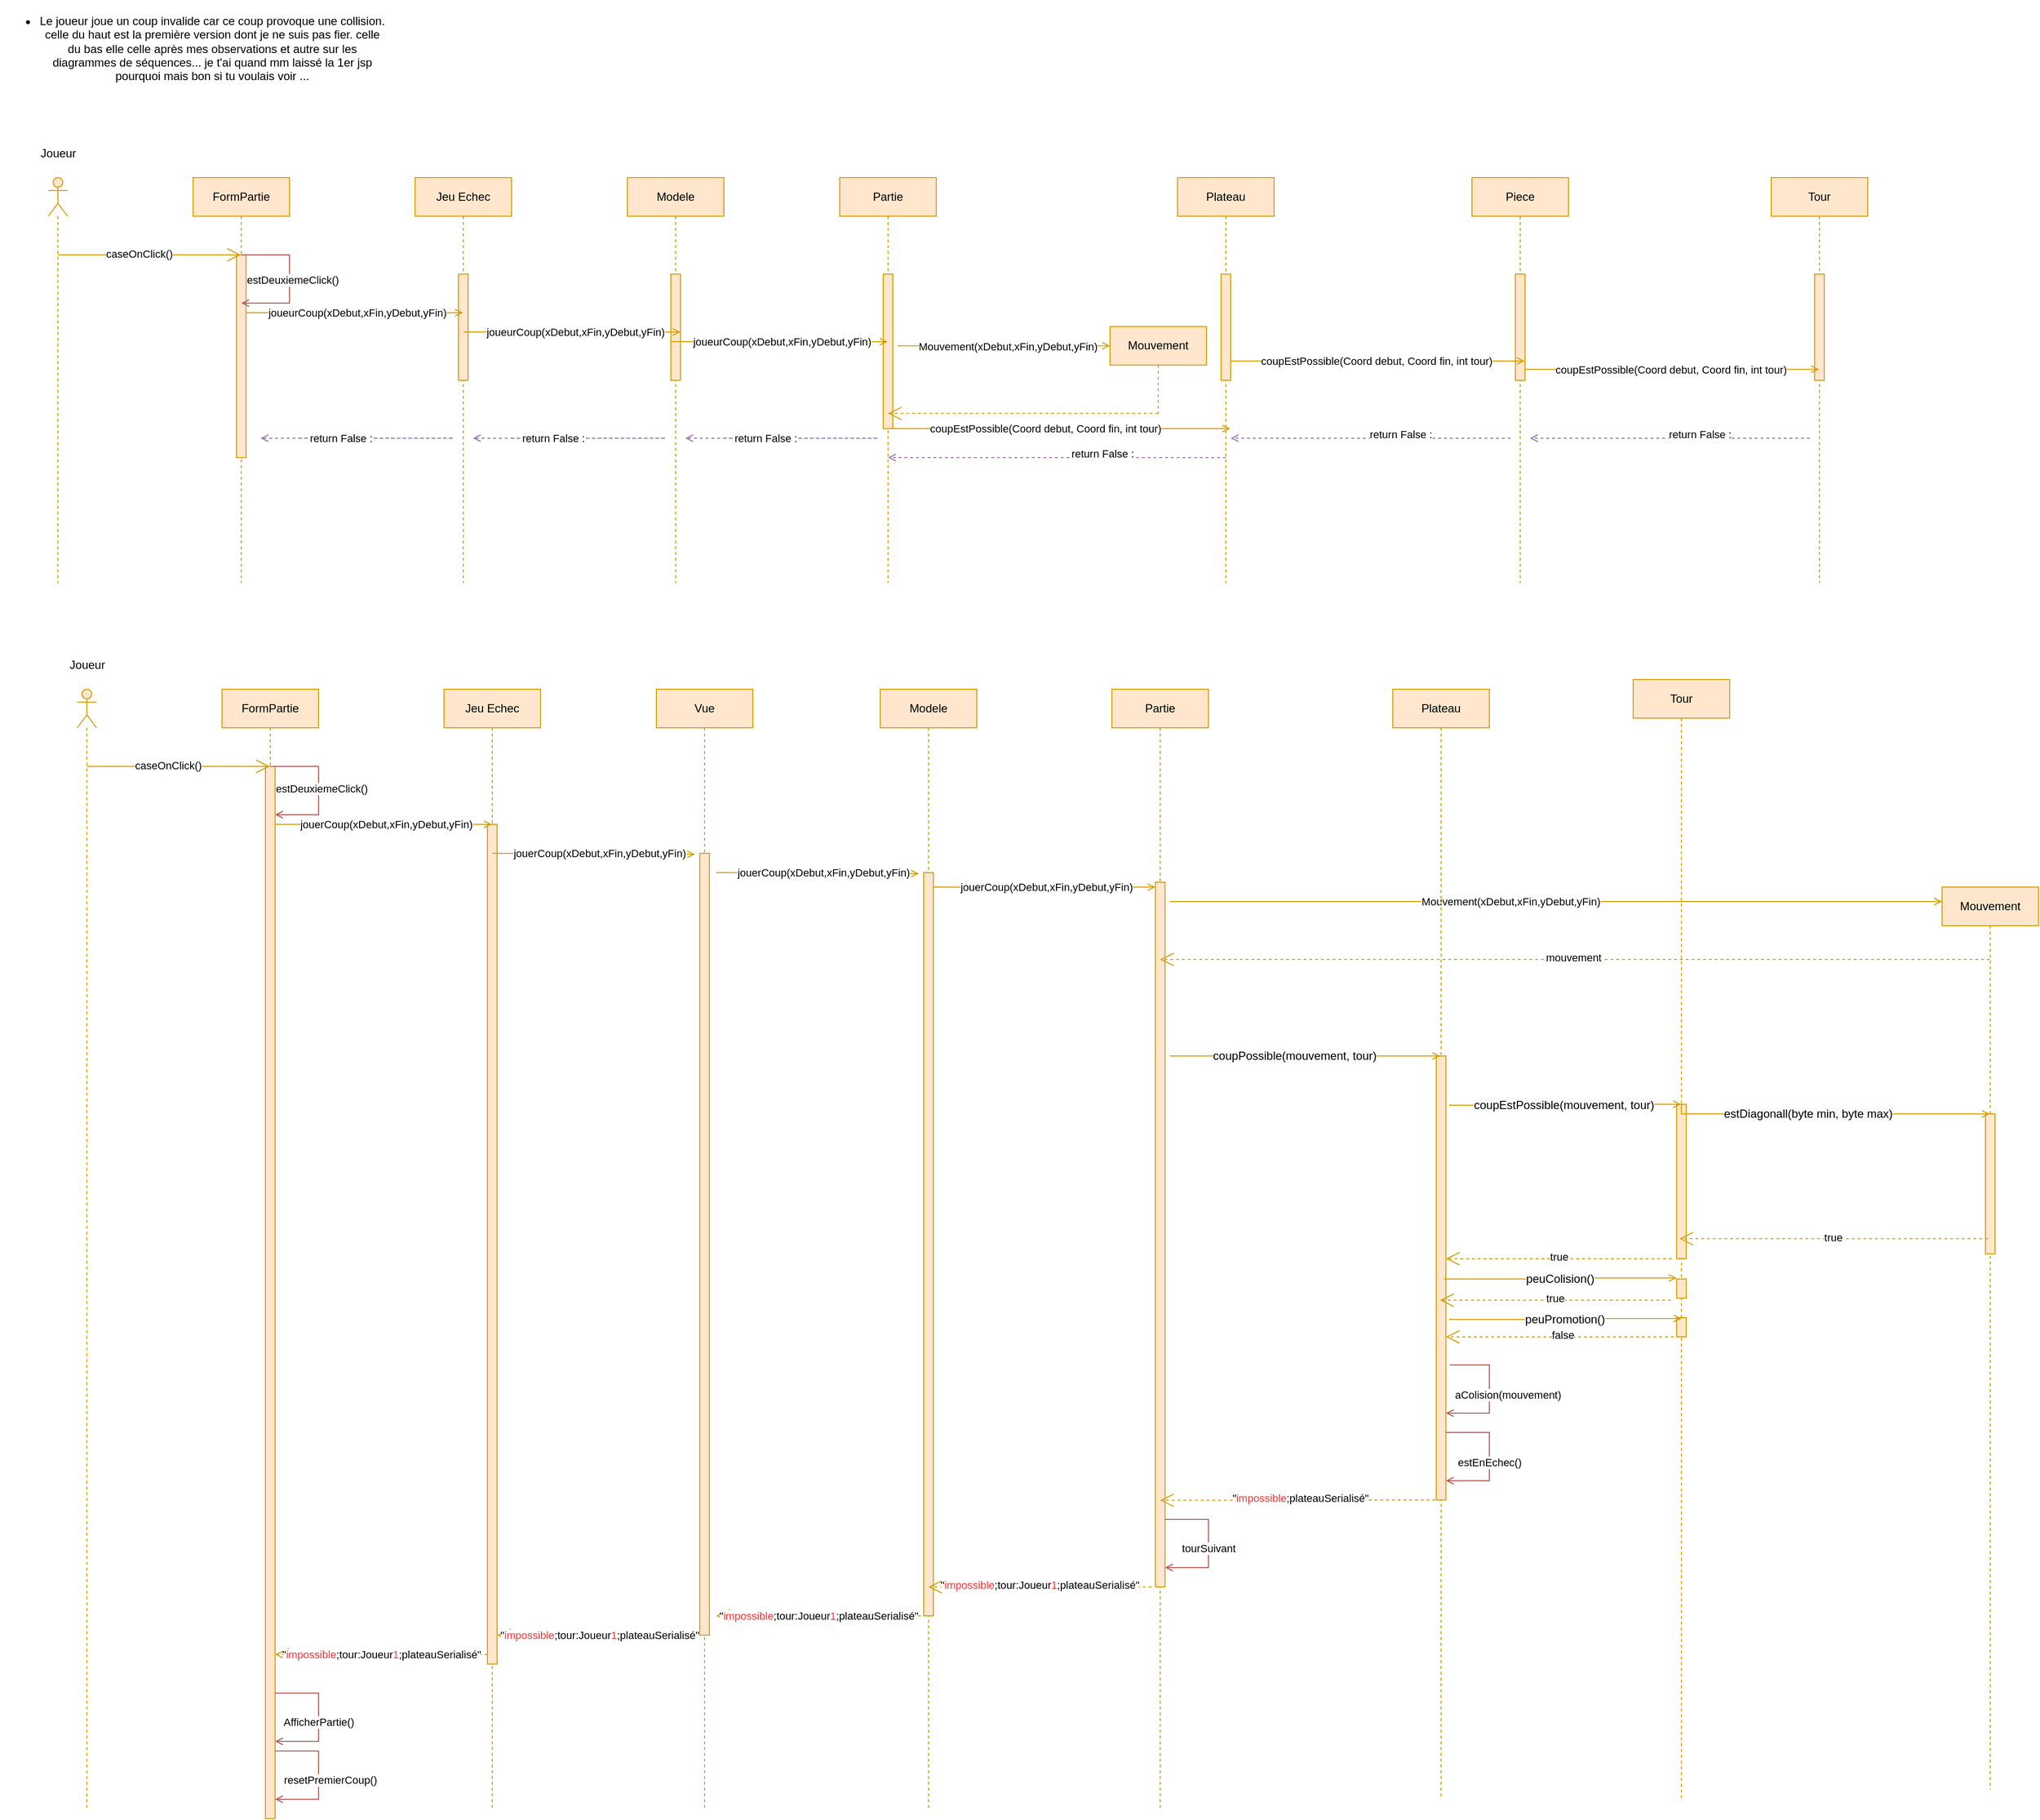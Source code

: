 <mxfile version="26.1.0">
  <diagram name="Page-1" id="2YBvvXClWsGukQMizWep">
    <mxGraphModel dx="2049" dy="2181" grid="1" gridSize="10" guides="1" tooltips="1" connect="1" arrows="1" fold="1" page="1" pageScale="1" pageWidth="850" pageHeight="1100" math="0" shadow="0">
      <root>
        <mxCell id="0" />
        <mxCell id="1" parent="0" />
        <mxCell id="Si6Ath9AnR04ZNwXEi1t-1" value="&lt;ul type=&quot;disc&quot; style=&quot;margin-top:0cm&quot;&gt;&lt;br&gt; &lt;li class=&quot;MsoNormal&quot;&gt;Le joueur joue un coup invalide car ce coup provoque une collision.&lt;/li&gt;celle du haut est la première version dont je ne suis pas fier. celle du bas elle celle après mes observations et autre sur les diagrammes de séquences... je t&#39;ai quand mm laissé la 1er jsp pourquoi mais bon si tu voulais voir ...&lt;/ul&gt;" style="text;html=1;align=center;verticalAlign=middle;whiteSpace=wrap;rounded=0;" parent="1" vertex="1">
          <mxGeometry x="10" y="20" width="400" height="30" as="geometry" />
        </mxCell>
        <mxCell id="Si6Ath9AnR04ZNwXEi1t-14" value="" style="shape=umlLifeline;perimeter=lifelinePerimeter;whiteSpace=wrap;html=1;container=1;dropTarget=0;collapsible=0;recursiveResize=0;outlineConnect=0;portConstraint=eastwest;newEdgeStyle={&quot;curved&quot;:0,&quot;rounded&quot;:0};participant=umlActor;fillColor=#ffe6cc;strokeColor=#d79b00;" parent="1" vertex="1">
          <mxGeometry x="60" y="170" width="20" height="420" as="geometry" />
        </mxCell>
        <mxCell id="Si6Ath9AnR04ZNwXEi1t-15" value="Joueur" style="text;html=1;align=center;verticalAlign=middle;resizable=0;points=[];autosize=1;strokeColor=none;fillColor=none;" parent="1" vertex="1">
          <mxGeometry x="40" y="130" width="60" height="30" as="geometry" />
        </mxCell>
        <mxCell id="Si6Ath9AnR04ZNwXEi1t-16" value="FormPartie" style="shape=umlLifeline;perimeter=lifelinePerimeter;whiteSpace=wrap;html=1;container=1;dropTarget=0;collapsible=0;recursiveResize=0;outlineConnect=0;portConstraint=eastwest;newEdgeStyle={&quot;curved&quot;:0,&quot;rounded&quot;:0};fillColor=#ffe6cc;strokeColor=#d79b00;" parent="1" vertex="1">
          <mxGeometry x="210" y="170" width="100" height="420" as="geometry" />
        </mxCell>
        <mxCell id="Si6Ath9AnR04ZNwXEi1t-17" value="" style="html=1;points=[[0,0,0,0,5],[0,1,0,0,-5],[1,0,0,0,5],[1,1,0,0,-5]];perimeter=orthogonalPerimeter;outlineConnect=0;targetShapes=umlLifeline;portConstraint=eastwest;newEdgeStyle={&quot;curved&quot;:0,&quot;rounded&quot;:0};fillColor=#ffe6cc;strokeColor=#d79b00;" parent="Si6Ath9AnR04ZNwXEi1t-16" vertex="1">
          <mxGeometry x="45" y="80" width="10" height="210" as="geometry" />
        </mxCell>
        <mxCell id="Si6Ath9AnR04ZNwXEi1t-18" value="" style="endArrow=open;endFill=1;endSize=12;html=1;rounded=0;fillColor=#ffe6cc;strokeColor=#d79b00;" parent="1" source="Si6Ath9AnR04ZNwXEi1t-14" target="Si6Ath9AnR04ZNwXEi1t-16" edge="1">
          <mxGeometry width="160" relative="1" as="geometry">
            <mxPoint x="100" y="300" as="sourcePoint" />
            <mxPoint x="210" y="300" as="targetPoint" />
            <Array as="points">
              <mxPoint x="150" y="250" />
            </Array>
          </mxGeometry>
        </mxCell>
        <mxCell id="Si6Ath9AnR04ZNwXEi1t-19" value="caseOnClick()" style="edgeLabel;html=1;align=center;verticalAlign=middle;resizable=0;points=[];" parent="Si6Ath9AnR04ZNwXEi1t-18" vertex="1" connectable="0">
          <mxGeometry x="-0.498" y="1" relative="1" as="geometry">
            <mxPoint x="36" as="offset" />
          </mxGeometry>
        </mxCell>
        <mxCell id="Si6Ath9AnR04ZNwXEi1t-20" value="Jeu Echec" style="shape=umlLifeline;perimeter=lifelinePerimeter;whiteSpace=wrap;html=1;container=1;dropTarget=0;collapsible=0;recursiveResize=0;outlineConnect=0;portConstraint=eastwest;newEdgeStyle={&quot;curved&quot;:0,&quot;rounded&quot;:0};fillColor=#ffe6cc;strokeColor=#d79b00;" parent="1" vertex="1">
          <mxGeometry x="440" y="170" width="100" height="420" as="geometry" />
        </mxCell>
        <mxCell id="Si6Ath9AnR04ZNwXEi1t-21" value="" style="html=1;points=[[0,0,0,0,5],[0,1,0,0,-5],[1,0,0,0,5],[1,1,0,0,-5]];perimeter=orthogonalPerimeter;outlineConnect=0;targetShapes=umlLifeline;portConstraint=eastwest;newEdgeStyle={&quot;curved&quot;:0,&quot;rounded&quot;:0};fillColor=#ffe6cc;strokeColor=#d79b00;" parent="Si6Ath9AnR04ZNwXEi1t-20" vertex="1">
          <mxGeometry x="45" y="100" width="10" height="110" as="geometry" />
        </mxCell>
        <mxCell id="Si6Ath9AnR04ZNwXEi1t-22" style="edgeStyle=orthogonalEdgeStyle;rounded=0;orthogonalLoop=1;jettySize=auto;html=1;curved=0;endArrow=open;endFill=0;fillColor=#ffe6cc;strokeColor=#d79b00;" parent="1" edge="1">
          <mxGeometry relative="1" as="geometry">
            <mxPoint x="265" y="310" as="sourcePoint" />
            <mxPoint x="489.5" y="310" as="targetPoint" />
            <Array as="points">
              <mxPoint x="390" y="310" />
              <mxPoint x="390" y="310" />
            </Array>
          </mxGeometry>
        </mxCell>
        <mxCell id="Si6Ath9AnR04ZNwXEi1t-23" value="joueurCoup(xDebut,xFin,yDebut,yFin)" style="edgeLabel;html=1;align=center;verticalAlign=middle;resizable=0;points=[];" parent="Si6Ath9AnR04ZNwXEi1t-22" vertex="1" connectable="0">
          <mxGeometry x="-0.518" y="-2" relative="1" as="geometry">
            <mxPoint x="61" y="-2" as="offset" />
          </mxGeometry>
        </mxCell>
        <mxCell id="Si6Ath9AnR04ZNwXEi1t-24" value="" style="endArrow=none;endFill=1;endSize=12;html=1;rounded=0;startArrow=open;startFill=0;fillColor=#f8cecc;strokeColor=#b85450;exitX=0.5;exitY=0.238;exitDx=0;exitDy=0;exitPerimeter=0;" parent="1" source="Si6Ath9AnR04ZNwXEi1t-17" edge="1">
          <mxGeometry width="160" relative="1" as="geometry">
            <mxPoint x="270" y="300" as="sourcePoint" />
            <mxPoint x="260" y="250" as="targetPoint" />
            <Array as="points">
              <mxPoint x="310" y="300" />
              <mxPoint x="310" y="250" />
            </Array>
          </mxGeometry>
        </mxCell>
        <mxCell id="Si6Ath9AnR04ZNwXEi1t-25" value="estDeuxiemeClick()" style="edgeLabel;html=1;align=center;verticalAlign=middle;resizable=0;points=[];" parent="Si6Ath9AnR04ZNwXEi1t-24" vertex="1" connectable="0">
          <mxGeometry x="-0.009" y="-3" relative="1" as="geometry">
            <mxPoint as="offset" />
          </mxGeometry>
        </mxCell>
        <mxCell id="Si6Ath9AnR04ZNwXEi1t-26" value="Modele" style="shape=umlLifeline;perimeter=lifelinePerimeter;whiteSpace=wrap;html=1;container=1;dropTarget=0;collapsible=0;recursiveResize=0;outlineConnect=0;portConstraint=eastwest;newEdgeStyle={&quot;curved&quot;:0,&quot;rounded&quot;:0};fillColor=#ffe6cc;strokeColor=#d79b00;" parent="1" vertex="1">
          <mxGeometry x="660" y="170" width="100" height="420" as="geometry" />
        </mxCell>
        <mxCell id="Si6Ath9AnR04ZNwXEi1t-27" value="" style="html=1;points=[[0,0,0,0,5],[0,1,0,0,-5],[1,0,0,0,5],[1,1,0,0,-5]];perimeter=orthogonalPerimeter;outlineConnect=0;targetShapes=umlLifeline;portConstraint=eastwest;newEdgeStyle={&quot;curved&quot;:0,&quot;rounded&quot;:0};fillColor=#ffe6cc;strokeColor=#d79b00;" parent="Si6Ath9AnR04ZNwXEi1t-26" vertex="1">
          <mxGeometry x="45" y="100" width="10" height="110" as="geometry" />
        </mxCell>
        <mxCell id="Si6Ath9AnR04ZNwXEi1t-28" value="Partie" style="shape=umlLifeline;perimeter=lifelinePerimeter;whiteSpace=wrap;html=1;container=1;dropTarget=0;collapsible=0;recursiveResize=0;outlineConnect=0;portConstraint=eastwest;newEdgeStyle={&quot;curved&quot;:0,&quot;rounded&quot;:0};fillColor=#ffe6cc;strokeColor=#d79b00;" parent="1" vertex="1">
          <mxGeometry x="880" y="170" width="100" height="420" as="geometry" />
        </mxCell>
        <mxCell id="Si6Ath9AnR04ZNwXEi1t-29" value="" style="html=1;points=[[0,0,0,0,5],[0,1,0,0,-5],[1,0,0,0,5],[1,1,0,0,-5]];perimeter=orthogonalPerimeter;outlineConnect=0;targetShapes=umlLifeline;portConstraint=eastwest;newEdgeStyle={&quot;curved&quot;:0,&quot;rounded&quot;:0};fillColor=#ffe6cc;strokeColor=#d79b00;" parent="Si6Ath9AnR04ZNwXEi1t-28" vertex="1">
          <mxGeometry x="45" y="100" width="10" height="160" as="geometry" />
        </mxCell>
        <mxCell id="Si6Ath9AnR04ZNwXEi1t-30" value="Plateau" style="shape=umlLifeline;perimeter=lifelinePerimeter;whiteSpace=wrap;html=1;container=1;dropTarget=0;collapsible=0;recursiveResize=0;outlineConnect=0;portConstraint=eastwest;newEdgeStyle={&quot;curved&quot;:0,&quot;rounded&quot;:0};fillColor=#ffe6cc;strokeColor=#d79b00;" parent="1" vertex="1">
          <mxGeometry x="1230" y="170" width="100" height="420" as="geometry" />
        </mxCell>
        <mxCell id="Si6Ath9AnR04ZNwXEi1t-31" value="" style="html=1;points=[[0,0,0,0,5],[0,1,0,0,-5],[1,0,0,0,5],[1,1,0,0,-5]];perimeter=orthogonalPerimeter;outlineConnect=0;targetShapes=umlLifeline;portConstraint=eastwest;newEdgeStyle={&quot;curved&quot;:0,&quot;rounded&quot;:0};fillColor=#ffe6cc;strokeColor=#d79b00;" parent="Si6Ath9AnR04ZNwXEi1t-30" vertex="1">
          <mxGeometry x="45" y="100" width="10" height="110" as="geometry" />
        </mxCell>
        <mxCell id="Si6Ath9AnR04ZNwXEi1t-32" value="Piece" style="shape=umlLifeline;perimeter=lifelinePerimeter;whiteSpace=wrap;html=1;container=1;dropTarget=0;collapsible=0;recursiveResize=0;outlineConnect=0;portConstraint=eastwest;newEdgeStyle={&quot;curved&quot;:0,&quot;rounded&quot;:0};fillColor=#ffe6cc;strokeColor=#d79b00;" parent="1" vertex="1">
          <mxGeometry x="1535" y="170" width="100" height="420" as="geometry" />
        </mxCell>
        <mxCell id="Si6Ath9AnR04ZNwXEi1t-33" value="" style="html=1;points=[[0,0,0,0,5],[0,1,0,0,-5],[1,0,0,0,5],[1,1,0,0,-5]];perimeter=orthogonalPerimeter;outlineConnect=0;targetShapes=umlLifeline;portConstraint=eastwest;newEdgeStyle={&quot;curved&quot;:0,&quot;rounded&quot;:0};fillColor=#ffe6cc;strokeColor=#d79b00;" parent="Si6Ath9AnR04ZNwXEi1t-32" vertex="1">
          <mxGeometry x="45" y="100" width="10" height="110" as="geometry" />
        </mxCell>
        <mxCell id="Si6Ath9AnR04ZNwXEi1t-34" value="Tour" style="shape=umlLifeline;perimeter=lifelinePerimeter;whiteSpace=wrap;html=1;container=1;dropTarget=0;collapsible=0;recursiveResize=0;outlineConnect=0;portConstraint=eastwest;newEdgeStyle={&quot;curved&quot;:0,&quot;rounded&quot;:0};fillColor=#ffe6cc;strokeColor=#d79b00;" parent="1" vertex="1">
          <mxGeometry x="1845" y="170" width="100" height="420" as="geometry" />
        </mxCell>
        <mxCell id="Si6Ath9AnR04ZNwXEi1t-35" value="" style="html=1;points=[[0,0,0,0,5],[0,1,0,0,-5],[1,0,0,0,5],[1,1,0,0,-5]];perimeter=orthogonalPerimeter;outlineConnect=0;targetShapes=umlLifeline;portConstraint=eastwest;newEdgeStyle={&quot;curved&quot;:0,&quot;rounded&quot;:0};fillColor=#ffe6cc;strokeColor=#d79b00;" parent="Si6Ath9AnR04ZNwXEi1t-34" vertex="1">
          <mxGeometry x="45" y="100" width="10" height="110" as="geometry" />
        </mxCell>
        <mxCell id="Si6Ath9AnR04ZNwXEi1t-39" style="edgeStyle=orthogonalEdgeStyle;rounded=0;orthogonalLoop=1;jettySize=auto;html=1;curved=0;endArrow=open;endFill=0;fillColor=#ffe6cc;strokeColor=#d79b00;" parent="1" edge="1">
          <mxGeometry relative="1" as="geometry">
            <mxPoint x="490.5" y="330" as="sourcePoint" />
            <mxPoint x="715" y="330" as="targetPoint" />
            <Array as="points">
              <mxPoint x="615.5" y="330" />
              <mxPoint x="615.5" y="330" />
            </Array>
          </mxGeometry>
        </mxCell>
        <mxCell id="Si6Ath9AnR04ZNwXEi1t-40" value="joueurCoup(xDebut,xFin,yDebut,yFin)" style="edgeLabel;html=1;align=center;verticalAlign=middle;resizable=0;points=[];" parent="Si6Ath9AnR04ZNwXEi1t-39" vertex="1" connectable="0">
          <mxGeometry x="-0.518" y="-2" relative="1" as="geometry">
            <mxPoint x="61" y="-2" as="offset" />
          </mxGeometry>
        </mxCell>
        <mxCell id="Si6Ath9AnR04ZNwXEi1t-41" style="edgeStyle=orthogonalEdgeStyle;rounded=0;orthogonalLoop=1;jettySize=auto;html=1;curved=0;endArrow=open;endFill=0;fillColor=#ffe6cc;strokeColor=#d79b00;" parent="1" edge="1">
          <mxGeometry relative="1" as="geometry">
            <mxPoint x="705" y="340" as="sourcePoint" />
            <mxPoint x="929.5" y="340" as="targetPoint" />
            <Array as="points">
              <mxPoint x="830" y="340" />
              <mxPoint x="830" y="340" />
            </Array>
          </mxGeometry>
        </mxCell>
        <mxCell id="Si6Ath9AnR04ZNwXEi1t-42" value="joueurCoup(xDebut,xFin,yDebut,yFin)" style="edgeLabel;html=1;align=center;verticalAlign=middle;resizable=0;points=[];" parent="Si6Ath9AnR04ZNwXEi1t-41" vertex="1" connectable="0">
          <mxGeometry x="-0.518" y="-2" relative="1" as="geometry">
            <mxPoint x="61" y="-2" as="offset" />
          </mxGeometry>
        </mxCell>
        <mxCell id="Si6Ath9AnR04ZNwXEi1t-49" style="edgeStyle=orthogonalEdgeStyle;rounded=0;orthogonalLoop=1;jettySize=auto;html=1;curved=0;endArrow=open;endFill=0;fillColor=#e1d5e7;strokeColor=#9673a6;dashed=1;" parent="1" edge="1">
          <mxGeometry relative="1" as="geometry">
            <mxPoint x="1575" y="440" as="sourcePoint" />
            <mxPoint x="1285" y="440" as="targetPoint" />
            <Array as="points">
              <mxPoint x="1485" y="440" />
              <mxPoint x="1485" y="440" />
            </Array>
          </mxGeometry>
        </mxCell>
        <mxCell id="Si6Ath9AnR04ZNwXEi1t-50" value="return False :" style="edgeLabel;html=1;align=center;verticalAlign=middle;resizable=0;points=[];" parent="Si6Ath9AnR04ZNwXEi1t-49" vertex="1" connectable="0">
          <mxGeometry x="-0.518" y="-2" relative="1" as="geometry">
            <mxPoint x="-44" y="-2" as="offset" />
          </mxGeometry>
        </mxCell>
        <mxCell id="Si6Ath9AnR04ZNwXEi1t-51" style="edgeStyle=orthogonalEdgeStyle;rounded=0;orthogonalLoop=1;jettySize=auto;html=1;curved=0;endArrow=open;endFill=0;fillColor=#e1d5e7;strokeColor=#9673a6;dashed=1;" parent="1" edge="1">
          <mxGeometry relative="1" as="geometry">
            <mxPoint x="1280" y="460" as="sourcePoint" />
            <mxPoint x="930" y="460" as="targetPoint" />
            <Array as="points">
              <mxPoint x="1210" y="460" />
              <mxPoint x="1210" y="460" />
            </Array>
          </mxGeometry>
        </mxCell>
        <mxCell id="Si6Ath9AnR04ZNwXEi1t-52" value="return False :" style="edgeLabel;html=1;align=center;verticalAlign=middle;resizable=0;points=[];" parent="Si6Ath9AnR04ZNwXEi1t-51" vertex="1" connectable="0">
          <mxGeometry x="-0.518" y="-2" relative="1" as="geometry">
            <mxPoint x="-44" y="-2" as="offset" />
          </mxGeometry>
        </mxCell>
        <mxCell id="Si6Ath9AnR04ZNwXEi1t-53" style="edgeStyle=orthogonalEdgeStyle;rounded=0;orthogonalLoop=1;jettySize=auto;html=1;curved=0;endArrow=open;endFill=0;fillColor=#e1d5e7;strokeColor=#9673a6;dashed=1;" parent="1" edge="1">
          <mxGeometry relative="1" as="geometry">
            <mxPoint x="760" y="440" as="sourcePoint" />
            <mxPoint x="720" y="440" as="targetPoint" />
            <Array as="points">
              <mxPoint x="920" y="440" />
              <mxPoint x="920" y="440" />
            </Array>
          </mxGeometry>
        </mxCell>
        <mxCell id="Si6Ath9AnR04ZNwXEi1t-54" value="return False :" style="edgeLabel;html=1;align=center;verticalAlign=middle;resizable=0;points=[];" parent="Si6Ath9AnR04ZNwXEi1t-53" vertex="1" connectable="0">
          <mxGeometry x="-0.518" y="-2" relative="1" as="geometry">
            <mxPoint x="-44" y="-2" as="offset" />
          </mxGeometry>
        </mxCell>
        <mxCell id="Si6Ath9AnR04ZNwXEi1t-55" style="edgeStyle=orthogonalEdgeStyle;rounded=0;orthogonalLoop=1;jettySize=auto;html=1;curved=0;endArrow=open;endFill=0;fillColor=#e1d5e7;strokeColor=#9673a6;dashed=1;" parent="1" edge="1">
          <mxGeometry relative="1" as="geometry">
            <mxPoint x="540" y="440" as="sourcePoint" />
            <mxPoint x="500" y="440" as="targetPoint" />
            <Array as="points">
              <mxPoint x="700" y="440" />
              <mxPoint x="700" y="440" />
            </Array>
          </mxGeometry>
        </mxCell>
        <mxCell id="Si6Ath9AnR04ZNwXEi1t-56" value="return False :" style="edgeLabel;html=1;align=center;verticalAlign=middle;resizable=0;points=[];" parent="Si6Ath9AnR04ZNwXEi1t-55" vertex="1" connectable="0">
          <mxGeometry x="-0.518" y="-2" relative="1" as="geometry">
            <mxPoint x="-44" y="-2" as="offset" />
          </mxGeometry>
        </mxCell>
        <mxCell id="Si6Ath9AnR04ZNwXEi1t-57" style="edgeStyle=orthogonalEdgeStyle;rounded=0;orthogonalLoop=1;jettySize=auto;html=1;curved=0;endArrow=open;endFill=0;fillColor=#e1d5e7;strokeColor=#9673a6;dashed=1;" parent="1" edge="1">
          <mxGeometry relative="1" as="geometry">
            <mxPoint x="320" y="440" as="sourcePoint" />
            <mxPoint x="280" y="440" as="targetPoint" />
            <Array as="points">
              <mxPoint x="480" y="440" />
              <mxPoint x="480" y="440" />
            </Array>
          </mxGeometry>
        </mxCell>
        <mxCell id="Si6Ath9AnR04ZNwXEi1t-58" value="return False :" style="edgeLabel;html=1;align=center;verticalAlign=middle;resizable=0;points=[];" parent="Si6Ath9AnR04ZNwXEi1t-57" vertex="1" connectable="0">
          <mxGeometry x="-0.518" y="-2" relative="1" as="geometry">
            <mxPoint x="-44" y="-2" as="offset" />
          </mxGeometry>
        </mxCell>
        <mxCell id="Si6Ath9AnR04ZNwXEi1t-60" style="edgeStyle=orthogonalEdgeStyle;rounded=0;orthogonalLoop=1;jettySize=auto;html=1;curved=0;endArrow=open;endFill=0;fillColor=#ffe6cc;strokeColor=#d79b00;" parent="1" edge="1">
          <mxGeometry relative="1" as="geometry">
            <mxPoint x="1285" y="360" as="sourcePoint" />
            <mxPoint x="1589.5" y="360" as="targetPoint" />
            <Array as="points">
              <mxPoint x="1490" y="360" />
              <mxPoint x="1490" y="360" />
            </Array>
          </mxGeometry>
        </mxCell>
        <mxCell id="Si6Ath9AnR04ZNwXEi1t-61" value="coupEstPossible(Coord debut, Coord fin, int tour)" style="edgeLabel;html=1;align=center;verticalAlign=middle;resizable=0;points=[];" parent="Si6Ath9AnR04ZNwXEi1t-60" vertex="1" connectable="0">
          <mxGeometry x="-0.518" y="-2" relative="1" as="geometry">
            <mxPoint x="77" y="-2" as="offset" />
          </mxGeometry>
        </mxCell>
        <mxCell id="Si6Ath9AnR04ZNwXEi1t-62" style="edgeStyle=orthogonalEdgeStyle;rounded=0;orthogonalLoop=1;jettySize=auto;html=1;curved=0;endArrow=open;endFill=0;fillColor=#ffe6cc;strokeColor=#d79b00;" parent="1" edge="1">
          <mxGeometry relative="1" as="geometry">
            <mxPoint x="1590" y="368.57" as="sourcePoint" />
            <mxPoint x="1894.5" y="368.57" as="targetPoint" />
            <Array as="points">
              <mxPoint x="1795" y="368.57" />
              <mxPoint x="1795" y="368.57" />
            </Array>
          </mxGeometry>
        </mxCell>
        <mxCell id="Si6Ath9AnR04ZNwXEi1t-63" value="coupEstPossible(Coord debut, Coord fin, int tour)" style="edgeLabel;html=1;align=center;verticalAlign=middle;resizable=0;points=[];" parent="Si6Ath9AnR04ZNwXEi1t-62" vertex="1" connectable="0">
          <mxGeometry x="-0.518" y="-2" relative="1" as="geometry">
            <mxPoint x="77" y="-2" as="offset" />
          </mxGeometry>
        </mxCell>
        <mxCell id="Si6Ath9AnR04ZNwXEi1t-66" style="edgeStyle=orthogonalEdgeStyle;rounded=0;orthogonalLoop=1;jettySize=auto;html=1;curved=0;endArrow=open;endFill=0;fillColor=#e1d5e7;strokeColor=#9673a6;dashed=1;" parent="1" edge="1">
          <mxGeometry relative="1" as="geometry">
            <mxPoint x="1885" y="440" as="sourcePoint" />
            <mxPoint x="1595" y="440" as="targetPoint" />
            <Array as="points">
              <mxPoint x="1795" y="440" />
              <mxPoint x="1795" y="440" />
            </Array>
          </mxGeometry>
        </mxCell>
        <mxCell id="Si6Ath9AnR04ZNwXEi1t-67" value="return False :" style="edgeLabel;html=1;align=center;verticalAlign=middle;resizable=0;points=[];" parent="Si6Ath9AnR04ZNwXEi1t-66" vertex="1" connectable="0">
          <mxGeometry x="-0.518" y="-2" relative="1" as="geometry">
            <mxPoint x="-44" y="-2" as="offset" />
          </mxGeometry>
        </mxCell>
        <mxCell id="Si6Ath9AnR04ZNwXEi1t-68" value="Mouvement" style="shape=umlLifeline;perimeter=lifelinePerimeter;whiteSpace=wrap;html=1;container=1;dropTarget=0;collapsible=0;recursiveResize=0;outlineConnect=0;portConstraint=eastwest;newEdgeStyle={&quot;curved&quot;:0,&quot;rounded&quot;:0};fillColor=#ffe6cc;strokeColor=#d79b00;" parent="1" vertex="1">
          <mxGeometry x="1160" y="324.29" width="100" height="90" as="geometry" />
        </mxCell>
        <mxCell id="Si6Ath9AnR04ZNwXEi1t-69" style="edgeStyle=orthogonalEdgeStyle;rounded=0;orthogonalLoop=1;jettySize=auto;html=1;curved=0;endArrow=open;endFill=0;fillColor=#ffe6cc;strokeColor=#d79b00;" parent="1" edge="1">
          <mxGeometry relative="1" as="geometry">
            <mxPoint x="940" y="344.29" as="sourcePoint" />
            <mxPoint x="1160" y="344.29" as="targetPoint" />
            <Array as="points" />
          </mxGeometry>
        </mxCell>
        <mxCell id="Si6Ath9AnR04ZNwXEi1t-70" value="Mouvement(xDebut,xFin,yDebut,yFin)" style="edgeLabel;html=1;align=center;verticalAlign=middle;resizable=0;points=[];" parent="Si6Ath9AnR04ZNwXEi1t-69" vertex="1" connectable="0">
          <mxGeometry x="-0.518" y="-2" relative="1" as="geometry">
            <mxPoint x="61" y="-2" as="offset" />
          </mxGeometry>
        </mxCell>
        <mxCell id="Si6Ath9AnR04ZNwXEi1t-71" value="" style="endArrow=open;endFill=1;endSize=12;html=1;rounded=0;fillColor=#ffe6cc;strokeColor=#d79b00;dashed=1;" parent="1" edge="1">
          <mxGeometry width="160" relative="1" as="geometry">
            <mxPoint x="1210" y="414.29" as="sourcePoint" />
            <mxPoint x="930" y="414.29" as="targetPoint" />
          </mxGeometry>
        </mxCell>
        <mxCell id="Si6Ath9AnR04ZNwXEi1t-72" style="edgeStyle=orthogonalEdgeStyle;rounded=0;orthogonalLoop=1;jettySize=auto;html=1;curved=0;endArrow=open;endFill=0;fillColor=#ffe6cc;strokeColor=#d79b00;" parent="1" edge="1">
          <mxGeometry relative="1" as="geometry">
            <mxPoint x="930" y="430" as="sourcePoint" />
            <mxPoint x="1284.5" y="430" as="targetPoint" />
            <Array as="points">
              <mxPoint x="1135" y="430" />
              <mxPoint x="1135" y="430" />
            </Array>
          </mxGeometry>
        </mxCell>
        <mxCell id="Si6Ath9AnR04ZNwXEi1t-73" value="coupEstPossible(Coord debut, Coord fin, int tour)" style="edgeLabel;html=1;align=center;verticalAlign=middle;resizable=0;points=[];" parent="Si6Ath9AnR04ZNwXEi1t-72" vertex="1" connectable="0">
          <mxGeometry x="-0.518" y="-2" relative="1" as="geometry">
            <mxPoint x="77" y="-2" as="offset" />
          </mxGeometry>
        </mxCell>
        <mxCell id="u5973eFfQq1aymzQOZRa-80" value="" style="shape=umlLifeline;perimeter=lifelinePerimeter;whiteSpace=wrap;html=1;container=1;dropTarget=0;collapsible=0;recursiveResize=0;outlineConnect=0;portConstraint=eastwest;newEdgeStyle={&quot;curved&quot;:0,&quot;rounded&quot;:0};participant=umlActor;fillColor=#ffe6cc;strokeColor=#d79b00;" parent="1" vertex="1">
          <mxGeometry x="90" y="700" width="20" height="1160" as="geometry" />
        </mxCell>
        <mxCell id="u5973eFfQq1aymzQOZRa-81" value="Joueur" style="text;html=1;align=center;verticalAlign=middle;resizable=0;points=[];autosize=1;strokeColor=none;fillColor=none;" parent="1" vertex="1">
          <mxGeometry x="70" y="660" width="60" height="30" as="geometry" />
        </mxCell>
        <mxCell id="u5973eFfQq1aymzQOZRa-82" value="FormPartie" style="shape=umlLifeline;perimeter=lifelinePerimeter;whiteSpace=wrap;html=1;container=1;dropTarget=0;collapsible=0;recursiveResize=0;outlineConnect=0;portConstraint=eastwest;newEdgeStyle={&quot;curved&quot;:0,&quot;rounded&quot;:0};fillColor=#ffe6cc;strokeColor=#d79b00;" parent="1" vertex="1">
          <mxGeometry x="240" y="700" width="100" height="1170" as="geometry" />
        </mxCell>
        <mxCell id="u5973eFfQq1aymzQOZRa-83" value="" style="html=1;points=[[0,0,0,0,5],[0,1,0,0,-5],[1,0,0,0,5],[1,1,0,0,-5]];perimeter=orthogonalPerimeter;outlineConnect=0;targetShapes=umlLifeline;portConstraint=eastwest;newEdgeStyle={&quot;curved&quot;:0,&quot;rounded&quot;:0};fillColor=#ffe6cc;strokeColor=#d79b00;" parent="u5973eFfQq1aymzQOZRa-82" vertex="1">
          <mxGeometry x="45" y="80" width="10" height="1090" as="geometry" />
        </mxCell>
        <mxCell id="u5973eFfQq1aymzQOZRa-84" value="" style="endArrow=open;endFill=1;endSize=12;html=1;rounded=0;fillColor=#ffe6cc;strokeColor=#d79b00;" parent="1" source="u5973eFfQq1aymzQOZRa-80" target="u5973eFfQq1aymzQOZRa-82" edge="1">
          <mxGeometry width="160" relative="1" as="geometry">
            <mxPoint x="130" y="830" as="sourcePoint" />
            <mxPoint x="240" y="830" as="targetPoint" />
            <Array as="points">
              <mxPoint x="180" y="780" />
            </Array>
          </mxGeometry>
        </mxCell>
        <mxCell id="u5973eFfQq1aymzQOZRa-85" value="caseOnClick()" style="edgeLabel;html=1;align=center;verticalAlign=middle;resizable=0;points=[];" parent="u5973eFfQq1aymzQOZRa-84" vertex="1" connectable="0">
          <mxGeometry x="-0.498" y="1" relative="1" as="geometry">
            <mxPoint x="36" as="offset" />
          </mxGeometry>
        </mxCell>
        <mxCell id="u5973eFfQq1aymzQOZRa-86" value="Jeu Echec" style="shape=umlLifeline;perimeter=lifelinePerimeter;whiteSpace=wrap;html=1;container=1;dropTarget=0;collapsible=0;recursiveResize=0;outlineConnect=0;portConstraint=eastwest;newEdgeStyle={&quot;curved&quot;:0,&quot;rounded&quot;:0};fillColor=#ffe6cc;strokeColor=#d79b00;" parent="1" vertex="1">
          <mxGeometry x="470" y="700" width="100" height="1160" as="geometry" />
        </mxCell>
        <mxCell id="u5973eFfQq1aymzQOZRa-87" value="" style="html=1;points=[[0,0,0,0,5],[0,1,0,0,-5],[1,0,0,0,5],[1,1,0,0,-5]];perimeter=orthogonalPerimeter;outlineConnect=0;targetShapes=umlLifeline;portConstraint=eastwest;newEdgeStyle={&quot;curved&quot;:0,&quot;rounded&quot;:0};fillColor=#ffe6cc;strokeColor=#d79b00;" parent="u5973eFfQq1aymzQOZRa-86" vertex="1">
          <mxGeometry x="45" y="140" width="10" height="870" as="geometry" />
        </mxCell>
        <mxCell id="u5973eFfQq1aymzQOZRa-88" style="edgeStyle=orthogonalEdgeStyle;rounded=0;orthogonalLoop=1;jettySize=auto;html=1;curved=0;endArrow=open;endFill=0;fillColor=#ffe6cc;strokeColor=#d79b00;" parent="1" edge="1">
          <mxGeometry relative="1" as="geometry">
            <mxPoint x="295" y="840" as="sourcePoint" />
            <mxPoint x="519.5" y="840" as="targetPoint" />
            <Array as="points">
              <mxPoint x="420" y="840" />
              <mxPoint x="420" y="840" />
            </Array>
          </mxGeometry>
        </mxCell>
        <mxCell id="u5973eFfQq1aymzQOZRa-89" value="jouerCoup(xDebut,xFin,yDebut,yFin)" style="edgeLabel;html=1;align=center;verticalAlign=middle;resizable=0;points=[];" parent="u5973eFfQq1aymzQOZRa-88" vertex="1" connectable="0">
          <mxGeometry x="-0.518" y="-2" relative="1" as="geometry">
            <mxPoint x="61" y="-2" as="offset" />
          </mxGeometry>
        </mxCell>
        <mxCell id="u5973eFfQq1aymzQOZRa-90" value="" style="endArrow=none;endFill=1;endSize=12;html=1;rounded=0;startArrow=open;startFill=0;fillColor=#f8cecc;strokeColor=#b85450;" parent="1" source="u5973eFfQq1aymzQOZRa-83" edge="1">
          <mxGeometry width="160" relative="1" as="geometry">
            <mxPoint x="300" y="830" as="sourcePoint" />
            <mxPoint x="290" y="780" as="targetPoint" />
            <Array as="points">
              <mxPoint x="340" y="830" />
              <mxPoint x="340" y="780" />
            </Array>
          </mxGeometry>
        </mxCell>
        <mxCell id="u5973eFfQq1aymzQOZRa-91" value="estDeuxiemeClick()" style="edgeLabel;html=1;align=center;verticalAlign=middle;resizable=0;points=[];" parent="u5973eFfQq1aymzQOZRa-90" vertex="1" connectable="0">
          <mxGeometry x="-0.009" y="-3" relative="1" as="geometry">
            <mxPoint as="offset" />
          </mxGeometry>
        </mxCell>
        <mxCell id="u5973eFfQq1aymzQOZRa-92" value="Modele" style="shape=umlLifeline;perimeter=lifelinePerimeter;whiteSpace=wrap;html=1;container=1;dropTarget=0;collapsible=0;recursiveResize=0;outlineConnect=0;portConstraint=eastwest;newEdgeStyle={&quot;curved&quot;:0,&quot;rounded&quot;:0};fillColor=#ffe6cc;strokeColor=#d79b00;" parent="1" vertex="1">
          <mxGeometry x="922" y="700" width="100" height="1160" as="geometry" />
        </mxCell>
        <mxCell id="u5973eFfQq1aymzQOZRa-93" value="" style="html=1;points=[[0,0,0,0,5],[0,1,0,0,-5],[1,0,0,0,5],[1,1,0,0,-5]];perimeter=orthogonalPerimeter;outlineConnect=0;targetShapes=umlLifeline;portConstraint=eastwest;newEdgeStyle={&quot;curved&quot;:0,&quot;rounded&quot;:0};fillColor=#ffe6cc;strokeColor=#d79b00;" parent="u5973eFfQq1aymzQOZRa-92" vertex="1">
          <mxGeometry x="45" y="190" width="10" height="770" as="geometry" />
        </mxCell>
        <mxCell id="u5973eFfQq1aymzQOZRa-94" style="edgeStyle=orthogonalEdgeStyle;rounded=0;orthogonalLoop=1;jettySize=auto;html=1;curved=0;endArrow=open;endFill=0;fillColor=#ffe6cc;strokeColor=#d79b00;" parent="1" edge="1">
          <mxGeometry relative="1" as="geometry">
            <mxPoint x="520" y="870" as="sourcePoint" />
            <mxPoint x="730" y="871" as="targetPoint" />
            <Array as="points" />
          </mxGeometry>
        </mxCell>
        <mxCell id="u5973eFfQq1aymzQOZRa-95" value="jouerCoup(xDebut,xFin,yDebut,yFin)" style="edgeLabel;html=1;align=center;verticalAlign=middle;resizable=0;points=[];" parent="u5973eFfQq1aymzQOZRa-94" vertex="1" connectable="0">
          <mxGeometry x="-0.518" y="-2" relative="1" as="geometry">
            <mxPoint x="60" y="-2" as="offset" />
          </mxGeometry>
        </mxCell>
        <mxCell id="u5973eFfQq1aymzQOZRa-96" value="Partie" style="shape=umlLifeline;perimeter=lifelinePerimeter;whiteSpace=wrap;html=1;container=1;dropTarget=0;collapsible=0;recursiveResize=0;outlineConnect=0;portConstraint=eastwest;newEdgeStyle={&quot;curved&quot;:0,&quot;rounded&quot;:0};fillColor=#ffe6cc;strokeColor=#d79b00;" parent="1" vertex="1">
          <mxGeometry x="1162" y="700" width="100" height="1160" as="geometry" />
        </mxCell>
        <mxCell id="u5973eFfQq1aymzQOZRa-97" value="" style="html=1;points=[[0,0,0,0,5],[0,1,0,0,-5],[1,0,0,0,5],[1,1,0,0,-5]];perimeter=orthogonalPerimeter;outlineConnect=0;targetShapes=umlLifeline;portConstraint=eastwest;newEdgeStyle={&quot;curved&quot;:0,&quot;rounded&quot;:0};fillColor=#ffe6cc;strokeColor=#d79b00;" parent="u5973eFfQq1aymzQOZRa-96" vertex="1">
          <mxGeometry x="45" y="200" width="10" height="730" as="geometry" />
        </mxCell>
        <mxCell id="u5973eFfQq1aymzQOZRa-98" style="edgeStyle=orthogonalEdgeStyle;rounded=0;orthogonalLoop=1;jettySize=auto;html=1;curved=0;endArrow=open;endFill=0;fillColor=#ffe6cc;strokeColor=#d79b00;entryX=0;entryY=0;entryDx=0;entryDy=5;entryPerimeter=0;" parent="1" target="u5973eFfQq1aymzQOZRa-97" edge="1">
          <mxGeometry relative="1" as="geometry">
            <mxPoint x="977" y="905" as="sourcePoint" />
            <mxPoint x="1201.5" y="905" as="targetPoint" />
            <Array as="points" />
          </mxGeometry>
        </mxCell>
        <mxCell id="u5973eFfQq1aymzQOZRa-99" value="jouerCoup(xDebut,xFin,yDebut,yFin)" style="edgeLabel;html=1;align=center;verticalAlign=middle;resizable=0;points=[];" parent="u5973eFfQq1aymzQOZRa-98" vertex="1" connectable="0">
          <mxGeometry x="-0.518" y="-2" relative="1" as="geometry">
            <mxPoint x="61" y="-2" as="offset" />
          </mxGeometry>
        </mxCell>
        <mxCell id="u5973eFfQq1aymzQOZRa-100" value="Mouvement" style="shape=umlLifeline;perimeter=lifelinePerimeter;whiteSpace=wrap;html=1;container=1;dropTarget=0;collapsible=0;recursiveResize=0;outlineConnect=0;portConstraint=eastwest;newEdgeStyle={&quot;curved&quot;:0,&quot;rounded&quot;:0};fillColor=#ffe6cc;strokeColor=#d79b00;" parent="1" vertex="1">
          <mxGeometry x="2022" y="905" width="100" height="935" as="geometry" />
        </mxCell>
        <mxCell id="u5973eFfQq1aymzQOZRa-101" value="" style="html=1;points=[[0,0,0,0,5],[0,1,0,0,-5],[1,0,0,0,5],[1,1,0,0,-5]];perimeter=orthogonalPerimeter;outlineConnect=0;targetShapes=umlLifeline;portConstraint=eastwest;newEdgeStyle={&quot;curved&quot;:0,&quot;rounded&quot;:0};fillColor=#ffe6cc;strokeColor=#d79b00;" parent="u5973eFfQq1aymzQOZRa-100" vertex="1">
          <mxGeometry x="45" y="235" width="10" height="145" as="geometry" />
        </mxCell>
        <mxCell id="u5973eFfQq1aymzQOZRa-103" style="edgeStyle=orthogonalEdgeStyle;rounded=0;orthogonalLoop=1;jettySize=auto;html=1;curved=0;endArrow=open;endFill=0;fillColor=#ffe6cc;strokeColor=#d79b00;" parent="1" edge="1">
          <mxGeometry relative="1" as="geometry">
            <mxPoint x="1222" y="920" as="sourcePoint" />
            <mxPoint x="2022" y="920" as="targetPoint" />
            <Array as="points" />
          </mxGeometry>
        </mxCell>
        <mxCell id="u5973eFfQq1aymzQOZRa-104" value="Mouvement(xDebut,xFin,yDebut,yFin)" style="edgeLabel;html=1;align=center;verticalAlign=middle;resizable=0;points=[];" parent="u5973eFfQq1aymzQOZRa-103" vertex="1" connectable="0">
          <mxGeometry x="-0.518" y="-2" relative="1" as="geometry">
            <mxPoint x="160" y="-2" as="offset" />
          </mxGeometry>
        </mxCell>
        <mxCell id="u5973eFfQq1aymzQOZRa-105" value="" style="endArrow=open;endFill=1;endSize=12;html=1;rounded=0;fillColor=#ffe6cc;strokeColor=#d79b00;dashed=1;" parent="1" source="u5973eFfQq1aymzQOZRa-100" target="u5973eFfQq1aymzQOZRa-96" edge="1">
          <mxGeometry width="160" relative="1" as="geometry">
            <mxPoint x="1492" y="990" as="sourcePoint" />
            <mxPoint x="1332" y="990" as="targetPoint" />
            <Array as="points">
              <mxPoint x="1642" y="980" />
              <mxPoint x="1452" y="980" />
            </Array>
          </mxGeometry>
        </mxCell>
        <mxCell id="u5973eFfQq1aymzQOZRa-106" value="mouvement" style="edgeLabel;html=1;align=center;verticalAlign=middle;resizable=0;points=[];" parent="u5973eFfQq1aymzQOZRa-105" vertex="1" connectable="0">
          <mxGeometry x="0.005" y="-2" relative="1" as="geometry">
            <mxPoint as="offset" />
          </mxGeometry>
        </mxCell>
        <mxCell id="u5973eFfQq1aymzQOZRa-107" value="Plateau" style="shape=umlLifeline;perimeter=lifelinePerimeter;whiteSpace=wrap;html=1;container=1;dropTarget=0;collapsible=0;recursiveResize=0;outlineConnect=0;portConstraint=eastwest;newEdgeStyle={&quot;curved&quot;:0,&quot;rounded&quot;:0};fillColor=#ffe6cc;strokeColor=#d79b00;" parent="1" vertex="1">
          <mxGeometry x="1453" y="700" width="100" height="1150" as="geometry" />
        </mxCell>
        <mxCell id="u5973eFfQq1aymzQOZRa-108" value="" style="html=1;points=[[0,0,0,0,5],[0,1,0,0,-5],[1,0,0,0,5],[1,1,0,0,-5]];perimeter=orthogonalPerimeter;outlineConnect=0;targetShapes=umlLifeline;portConstraint=eastwest;newEdgeStyle={&quot;curved&quot;:0,&quot;rounded&quot;:0};fillColor=#ffe6cc;strokeColor=#d79b00;" parent="u5973eFfQq1aymzQOZRa-107" vertex="1">
          <mxGeometry x="45" y="380" width="10" height="460" as="geometry" />
        </mxCell>
        <mxCell id="u5973eFfQq1aymzQOZRa-109" style="edgeStyle=orthogonalEdgeStyle;rounded=0;orthogonalLoop=1;jettySize=auto;html=1;curved=0;endArrow=open;endFill=0;fillColor=#ffe6cc;strokeColor=#d79b00;" parent="1" edge="1">
          <mxGeometry relative="1" as="geometry">
            <mxPoint x="1222" y="1080" as="sourcePoint" />
            <mxPoint x="1502" y="1080" as="targetPoint" />
            <Array as="points" />
          </mxGeometry>
        </mxCell>
        <mxCell id="u5973eFfQq1aymzQOZRa-110" value="&lt;span style=&quot;font-size: 12px; text-align: left; text-wrap-mode: wrap; background-color: rgb(251, 251, 251);&quot;&gt;coupPossible(mouvement, tour)&lt;/span&gt;" style="edgeLabel;html=1;align=center;verticalAlign=middle;resizable=0;points=[];" parent="u5973eFfQq1aymzQOZRa-109" vertex="1" connectable="0">
          <mxGeometry x="-0.518" y="-2" relative="1" as="geometry">
            <mxPoint x="61" y="-2" as="offset" />
          </mxGeometry>
        </mxCell>
        <mxCell id="u5973eFfQq1aymzQOZRa-111" value="" style="endArrow=open;endFill=1;endSize=12;html=1;rounded=0;fillColor=#ffe6cc;strokeColor=#d79b00;dashed=1;entryX=0.5;entryY=0.973;entryDx=0;entryDy=0;entryPerimeter=0;" parent="1" edge="1">
          <mxGeometry width="160" relative="1" as="geometry">
            <mxPoint x="1503" y="1540" as="sourcePoint" />
            <mxPoint x="1212" y="1540.3" as="targetPoint" />
            <Array as="points">
              <mxPoint x="1463" y="1540" />
            </Array>
          </mxGeometry>
        </mxCell>
        <mxCell id="u5973eFfQq1aymzQOZRa-112" value="&quot;&lt;font style=&quot;color: rgb(255, 51, 51);&quot;&gt;impossible&lt;/font&gt;;plateauSerialisé&quot;" style="edgeLabel;html=1;align=center;verticalAlign=middle;resizable=0;points=[];" parent="u5973eFfQq1aymzQOZRa-111" vertex="1" connectable="0">
          <mxGeometry x="0.005" y="-2" relative="1" as="geometry">
            <mxPoint as="offset" />
          </mxGeometry>
        </mxCell>
        <mxCell id="u5973eFfQq1aymzQOZRa-113" value="Tour" style="shape=umlLifeline;perimeter=lifelinePerimeter;whiteSpace=wrap;html=1;container=1;dropTarget=0;collapsible=0;recursiveResize=0;outlineConnect=0;portConstraint=eastwest;newEdgeStyle={&quot;curved&quot;:0,&quot;rounded&quot;:0};fillColor=#ffe6cc;strokeColor=#d79b00;" parent="1" vertex="1">
          <mxGeometry x="1702" y="690" width="100" height="1160" as="geometry" />
        </mxCell>
        <mxCell id="u5973eFfQq1aymzQOZRa-114" value="" style="html=1;points=[[0,0,0,0,5],[0,1,0,0,-5],[1,0,0,0,5],[1,1,0,0,-5]];perimeter=orthogonalPerimeter;outlineConnect=0;targetShapes=umlLifeline;portConstraint=eastwest;newEdgeStyle={&quot;curved&quot;:0,&quot;rounded&quot;:0};fillColor=#ffe6cc;strokeColor=#d79b00;" parent="u5973eFfQq1aymzQOZRa-113" vertex="1">
          <mxGeometry x="45" y="440" width="10" height="160" as="geometry" />
        </mxCell>
        <mxCell id="u5973eFfQq1aymzQOZRa-115" value="" style="html=1;points=[[0,0,0,0,5],[0,1,0,0,-5],[1,0,0,0,5],[1,1,0,0,-5]];perimeter=orthogonalPerimeter;outlineConnect=0;targetShapes=umlLifeline;portConstraint=eastwest;newEdgeStyle={&quot;curved&quot;:0,&quot;rounded&quot;:0};fillColor=#ffe6cc;strokeColor=#d79b00;" parent="u5973eFfQq1aymzQOZRa-113" vertex="1">
          <mxGeometry x="45" y="621" width="10" height="20" as="geometry" />
        </mxCell>
        <mxCell id="u5973eFfQq1aymzQOZRa-116" value="" style="html=1;points=[[0,0,0,0,5],[0,1,0,0,-5],[1,0,0,0,5],[1,1,0,0,-5]];perimeter=orthogonalPerimeter;outlineConnect=0;targetShapes=umlLifeline;portConstraint=eastwest;newEdgeStyle={&quot;curved&quot;:0,&quot;rounded&quot;:0};fillColor=#ffe6cc;strokeColor=#d79b00;" parent="u5973eFfQq1aymzQOZRa-113" vertex="1">
          <mxGeometry x="45" y="661" width="10" height="20" as="geometry" />
        </mxCell>
        <mxCell id="u5973eFfQq1aymzQOZRa-117" style="edgeStyle=orthogonalEdgeStyle;rounded=0;orthogonalLoop=1;jettySize=auto;html=1;curved=0;endArrow=open;endFill=0;fillColor=#ffe6cc;strokeColor=#d79b00;" parent="1" target="u5973eFfQq1aymzQOZRa-113" edge="1">
          <mxGeometry relative="1" as="geometry">
            <mxPoint x="1512" y="1130" as="sourcePoint" />
            <mxPoint x="1672" y="1140" as="targetPoint" />
            <Array as="points">
              <mxPoint x="1512" y="1131" />
              <mxPoint x="1608" y="1131" />
              <mxPoint x="1608" y="1130" />
            </Array>
          </mxGeometry>
        </mxCell>
        <mxCell id="u5973eFfQq1aymzQOZRa-118" value="&lt;span style=&quot;font-size: 12px; text-align: left; text-wrap-mode: wrap; background-color: rgb(251, 251, 251);&quot;&gt;coupEstPossible(mouvement, tour)&lt;/span&gt;" style="edgeLabel;html=1;align=center;verticalAlign=middle;resizable=0;points=[];" parent="u5973eFfQq1aymzQOZRa-117" vertex="1" connectable="0">
          <mxGeometry x="-0.518" y="-2" relative="1" as="geometry">
            <mxPoint x="61" y="-2" as="offset" />
          </mxGeometry>
        </mxCell>
        <mxCell id="u5973eFfQq1aymzQOZRa-119" style="edgeStyle=orthogonalEdgeStyle;rounded=0;orthogonalLoop=1;jettySize=auto;html=1;curved=0;endArrow=open;endFill=0;fillColor=#ffe6cc;strokeColor=#d79b00;" parent="1" target="u5973eFfQq1aymzQOZRa-100" edge="1">
          <mxGeometry relative="1" as="geometry">
            <mxPoint x="1752" y="1130" as="sourcePoint" />
            <mxPoint x="1992" y="1130" as="targetPoint" />
            <Array as="points">
              <mxPoint x="1752" y="1140" />
            </Array>
          </mxGeometry>
        </mxCell>
        <mxCell id="u5973eFfQq1aymzQOZRa-120" value="&lt;span style=&quot;font-size: 12px; text-align: left; text-wrap-mode: wrap; background-color: rgb(251, 251, 251);&quot;&gt;estDiagonall(byte min, byte max)&lt;/span&gt;" style="edgeLabel;html=1;align=center;verticalAlign=middle;resizable=0;points=[];" parent="u5973eFfQq1aymzQOZRa-119" vertex="1" connectable="0">
          <mxGeometry x="-0.518" y="-2" relative="1" as="geometry">
            <mxPoint x="61" y="-2" as="offset" />
          </mxGeometry>
        </mxCell>
        <mxCell id="u5973eFfQq1aymzQOZRa-121" value="" style="endArrow=open;endFill=1;endSize=12;html=1;rounded=0;fillColor=#ffe6cc;strokeColor=#d79b00;dashed=1;" parent="1" edge="1">
          <mxGeometry width="160" relative="1" as="geometry">
            <mxPoint x="2069.5" y="1269.29" as="sourcePoint" />
            <mxPoint x="1750" y="1269.29" as="targetPoint" />
            <Array as="points">
              <mxPoint x="2018" y="1269.29" />
              <mxPoint x="1990" y="1269.29" />
            </Array>
          </mxGeometry>
        </mxCell>
        <mxCell id="u5973eFfQq1aymzQOZRa-122" value="true" style="edgeLabel;html=1;align=center;verticalAlign=middle;resizable=0;points=[];" parent="u5973eFfQq1aymzQOZRa-121" vertex="1" connectable="0">
          <mxGeometry x="0.005" y="-2" relative="1" as="geometry">
            <mxPoint as="offset" />
          </mxGeometry>
        </mxCell>
        <mxCell id="u5973eFfQq1aymzQOZRa-127" value="" style="endArrow=open;endFill=1;endSize=12;html=1;rounded=0;fillColor=#ffe6cc;strokeColor=#d79b00;dashed=1;exitX=0;exitY=1;exitDx=0;exitDy=-5;exitPerimeter=0;" parent="1" target="u5973eFfQq1aymzQOZRa-108" edge="1">
          <mxGeometry width="160" relative="1" as="geometry">
            <mxPoint x="1742" y="1290" as="sourcePoint" />
            <mxPoint x="1512" y="1290" as="targetPoint" />
            <Array as="points">
              <mxPoint x="1637" y="1290" />
            </Array>
          </mxGeometry>
        </mxCell>
        <mxCell id="u5973eFfQq1aymzQOZRa-128" value="true" style="edgeLabel;html=1;align=center;verticalAlign=middle;resizable=0;points=[];" parent="u5973eFfQq1aymzQOZRa-127" vertex="1" connectable="0">
          <mxGeometry x="0.005" y="-2" relative="1" as="geometry">
            <mxPoint as="offset" />
          </mxGeometry>
        </mxCell>
        <mxCell id="u5973eFfQq1aymzQOZRa-129" style="edgeStyle=orthogonalEdgeStyle;rounded=0;orthogonalLoop=1;jettySize=auto;html=1;curved=0;endArrow=open;endFill=0;fillColor=#ffe6cc;strokeColor=#d79b00;" parent="1" edge="1">
          <mxGeometry relative="1" as="geometry">
            <mxPoint x="1507" y="1310" as="sourcePoint" />
            <mxPoint x="1747" y="1310" as="targetPoint" />
            <Array as="points">
              <mxPoint x="1507" y="1311" />
              <mxPoint x="1603" y="1311" />
              <mxPoint x="1603" y="1310" />
            </Array>
          </mxGeometry>
        </mxCell>
        <mxCell id="u5973eFfQq1aymzQOZRa-130" value="&lt;span style=&quot;font-size: 12px; text-align: left; text-wrap-mode: wrap; background-color: rgb(251, 251, 251);&quot;&gt;peuColision()&lt;/span&gt;" style="edgeLabel;html=1;align=center;verticalAlign=middle;resizable=0;points=[];" parent="u5973eFfQq1aymzQOZRa-129" vertex="1" connectable="0">
          <mxGeometry x="-0.518" y="-2" relative="1" as="geometry">
            <mxPoint x="61" y="-2" as="offset" />
          </mxGeometry>
        </mxCell>
        <mxCell id="u5973eFfQq1aymzQOZRa-131" value="" style="endArrow=open;endFill=1;endSize=12;html=1;rounded=0;fillColor=#ffe6cc;strokeColor=#d79b00;dashed=1;exitX=0;exitY=1;exitDx=0;exitDy=-5;exitPerimeter=0;" parent="1" edge="1">
          <mxGeometry width="160" relative="1" as="geometry">
            <mxPoint x="1741" y="1333" as="sourcePoint" />
            <mxPoint x="1502" y="1333" as="targetPoint" />
            <Array as="points">
              <mxPoint x="1636" y="1333" />
            </Array>
          </mxGeometry>
        </mxCell>
        <mxCell id="u5973eFfQq1aymzQOZRa-132" value="true" style="edgeLabel;html=1;align=center;verticalAlign=middle;resizable=0;points=[];fontColor=#000000;" parent="u5973eFfQq1aymzQOZRa-131" vertex="1" connectable="0">
          <mxGeometry x="0.005" y="-2" relative="1" as="geometry">
            <mxPoint as="offset" />
          </mxGeometry>
        </mxCell>
        <mxCell id="u5973eFfQq1aymzQOZRa-133" value="" style="endArrow=none;endFill=1;endSize=12;html=1;rounded=0;startArrow=open;startFill=0;fillColor=#f8cecc;strokeColor=#b85450;" parent="1" edge="1">
          <mxGeometry width="160" relative="1" as="geometry">
            <mxPoint x="1508" y="1450" as="sourcePoint" />
            <mxPoint x="1512" y="1400" as="targetPoint" />
            <Array as="points">
              <mxPoint x="1553" y="1450" />
              <mxPoint x="1553" y="1400" />
            </Array>
          </mxGeometry>
        </mxCell>
        <mxCell id="u5973eFfQq1aymzQOZRa-134" value="aColision(mouvement)" style="edgeLabel;html=1;align=center;verticalAlign=middle;resizable=0;points=[];" parent="u5973eFfQq1aymzQOZRa-133" vertex="1" connectable="0">
          <mxGeometry x="-0.009" y="-3" relative="1" as="geometry">
            <mxPoint x="16" y="3" as="offset" />
          </mxGeometry>
        </mxCell>
        <mxCell id="u5973eFfQq1aymzQOZRa-135" value="" style="endArrow=none;endFill=1;endSize=12;html=1;rounded=0;startArrow=open;startFill=0;fillColor=#f8cecc;strokeColor=#b85450;" parent="1" edge="1">
          <mxGeometry width="160" relative="1" as="geometry">
            <mxPoint x="1508" y="1520" as="sourcePoint" />
            <mxPoint x="1508" y="1470" as="targetPoint" />
            <Array as="points">
              <mxPoint x="1553" y="1520" />
              <mxPoint x="1553" y="1470" />
            </Array>
          </mxGeometry>
        </mxCell>
        <mxCell id="u5973eFfQq1aymzQOZRa-136" value="estEnEchec()" style="edgeLabel;html=1;align=center;verticalAlign=middle;resizable=0;points=[];" parent="u5973eFfQq1aymzQOZRa-135" vertex="1" connectable="0">
          <mxGeometry x="-0.009" y="-3" relative="1" as="geometry">
            <mxPoint x="-3" y="5" as="offset" />
          </mxGeometry>
        </mxCell>
        <mxCell id="u5973eFfQq1aymzQOZRa-137" value="" style="endArrow=open;endFill=1;endSize=12;html=1;rounded=0;fillColor=#ffe6cc;strokeColor=#d79b00;dashed=1;" parent="1" edge="1">
          <mxGeometry width="160" relative="1" as="geometry">
            <mxPoint x="1203" y="1630" as="sourcePoint" />
            <mxPoint x="971.894" y="1630" as="targetPoint" />
            <Array as="points">
              <mxPoint x="1163" y="1630" />
            </Array>
          </mxGeometry>
        </mxCell>
        <mxCell id="u5973eFfQq1aymzQOZRa-138" value="&quot;&lt;font style=&quot;color: rgb(255, 51, 51);&quot;&gt;impossible&lt;/font&gt;;tour:Joueur&lt;font style=&quot;color: rgb(255, 51, 51);&quot;&gt;1&lt;/font&gt;;plateauSerialisé&quot;" style="edgeLabel;html=1;align=center;verticalAlign=middle;resizable=0;points=[];" parent="u5973eFfQq1aymzQOZRa-137" vertex="1" connectable="0">
          <mxGeometry x="0.005" y="-2" relative="1" as="geometry">
            <mxPoint as="offset" />
          </mxGeometry>
        </mxCell>
        <mxCell id="u5973eFfQq1aymzQOZRa-139" value="Vue" style="shape=umlLifeline;perimeter=lifelinePerimeter;whiteSpace=wrap;html=1;container=1;dropTarget=0;collapsible=0;recursiveResize=0;outlineConnect=0;portConstraint=eastwest;newEdgeStyle={&quot;curved&quot;:0,&quot;rounded&quot;:0};fillColor=#ffe6cc;strokeColor=#d79b00;" parent="1" vertex="1">
          <mxGeometry x="690" y="700" width="100" height="1160" as="geometry" />
        </mxCell>
        <mxCell id="u5973eFfQq1aymzQOZRa-140" value="" style="html=1;points=[[0,0,0,0,5],[0,1,0,0,-5],[1,0,0,0,5],[1,1,0,0,-5]];perimeter=orthogonalPerimeter;outlineConnect=0;targetShapes=umlLifeline;portConstraint=eastwest;newEdgeStyle={&quot;curved&quot;:0,&quot;rounded&quot;:0};fillColor=#ffe6cc;strokeColor=#d79b00;" parent="u5973eFfQq1aymzQOZRa-139" vertex="1">
          <mxGeometry x="45" y="170" width="10" height="810" as="geometry" />
        </mxCell>
        <mxCell id="u5973eFfQq1aymzQOZRa-141" style="edgeStyle=orthogonalEdgeStyle;rounded=0;orthogonalLoop=1;jettySize=auto;html=1;curved=0;endArrow=open;endFill=0;fillColor=#ffe6cc;strokeColor=#d79b00;" parent="1" edge="1">
          <mxGeometry relative="1" as="geometry">
            <mxPoint x="752" y="890" as="sourcePoint" />
            <mxPoint x="962" y="891" as="targetPoint" />
            <Array as="points" />
          </mxGeometry>
        </mxCell>
        <mxCell id="u5973eFfQq1aymzQOZRa-142" value="jouerCoup(xDebut,xFin,yDebut,yFin)" style="edgeLabel;html=1;align=center;verticalAlign=middle;resizable=0;points=[];" parent="u5973eFfQq1aymzQOZRa-141" vertex="1" connectable="0">
          <mxGeometry x="-0.518" y="-2" relative="1" as="geometry">
            <mxPoint x="60" y="-2" as="offset" />
          </mxGeometry>
        </mxCell>
        <mxCell id="u5973eFfQq1aymzQOZRa-143" value="" style="endArrow=open;endFill=1;endSize=12;html=1;rounded=0;fillColor=#ffe6cc;strokeColor=#d79b00;dashed=1;" parent="1" edge="1">
          <mxGeometry width="160" relative="1" as="geometry">
            <mxPoint x="964" y="1660" as="sourcePoint" />
            <mxPoint x="752" y="1660" as="targetPoint" />
            <Array as="points">
              <mxPoint x="924" y="1660" />
            </Array>
          </mxGeometry>
        </mxCell>
        <mxCell id="u5973eFfQq1aymzQOZRa-144" value="&quot;&lt;font style=&quot;color: rgb(255, 51, 51);&quot;&gt;impossible&lt;/font&gt;;tour:Joueur&lt;font style=&quot;color: rgb(255, 51, 51);&quot;&gt;1&lt;/font&gt;;plateauSerialisé&quot;" style="edgeLabel;html=1;align=center;verticalAlign=middle;resizable=0;points=[];" parent="u5973eFfQq1aymzQOZRa-143" vertex="1" connectable="0">
          <mxGeometry x="0.005" y="-2" relative="1" as="geometry">
            <mxPoint y="2" as="offset" />
          </mxGeometry>
        </mxCell>
        <mxCell id="u5973eFfQq1aymzQOZRa-145" value="" style="endArrow=none;endFill=1;endSize=12;html=1;rounded=0;startArrow=open;startFill=0;fillColor=#f8cecc;strokeColor=#b85450;" parent="1" edge="1">
          <mxGeometry width="160" relative="1" as="geometry">
            <mxPoint x="1217" y="1610" as="sourcePoint" />
            <mxPoint x="1217" y="1560" as="targetPoint" />
            <Array as="points">
              <mxPoint x="1262" y="1610" />
              <mxPoint x="1262" y="1560" />
            </Array>
          </mxGeometry>
        </mxCell>
        <mxCell id="u5973eFfQq1aymzQOZRa-146" value="tourSuivant" style="edgeLabel;html=1;align=center;verticalAlign=middle;resizable=0;points=[];" parent="u5973eFfQq1aymzQOZRa-145" vertex="1" connectable="0">
          <mxGeometry x="-0.009" y="-3" relative="1" as="geometry">
            <mxPoint x="-3" y="4" as="offset" />
          </mxGeometry>
        </mxCell>
        <mxCell id="u5973eFfQq1aymzQOZRa-147" value="" style="endArrow=open;endFill=1;endSize=12;html=1;rounded=0;fillColor=#ffe6cc;strokeColor=#d79b00;dashed=1;" parent="1" edge="1">
          <mxGeometry width="160" relative="1" as="geometry">
            <mxPoint x="737" y="1680" as="sourcePoint" />
            <mxPoint x="525" y="1680" as="targetPoint" />
            <Array as="points">
              <mxPoint x="697" y="1680" />
            </Array>
          </mxGeometry>
        </mxCell>
        <mxCell id="u5973eFfQq1aymzQOZRa-148" value="&quot;&lt;font style=&quot;color: rgb(255, 51, 51);&quot;&gt;impossible&lt;/font&gt;;tour:Joueur&lt;font style=&quot;color: rgb(255, 51, 51);&quot;&gt;1&lt;/font&gt;;plateauSerialisé&quot;" style="edgeLabel;html=1;align=center;verticalAlign=middle;resizable=0;points=[];" parent="u5973eFfQq1aymzQOZRa-147" vertex="1" connectable="0">
          <mxGeometry x="0.005" y="-2" relative="1" as="geometry">
            <mxPoint y="2" as="offset" />
          </mxGeometry>
        </mxCell>
        <mxCell id="u5973eFfQq1aymzQOZRa-149" value="" style="endArrow=open;endFill=1;endSize=12;html=1;rounded=0;fillColor=#ffe6cc;strokeColor=#d79b00;dashed=1;" parent="1" source="u5973eFfQq1aymzQOZRa-87" edge="1">
          <mxGeometry width="160" relative="1" as="geometry">
            <mxPoint x="507" y="1700" as="sourcePoint" />
            <mxPoint x="295" y="1700" as="targetPoint" />
            <Array as="points">
              <mxPoint x="467" y="1700" />
            </Array>
          </mxGeometry>
        </mxCell>
        <mxCell id="u5973eFfQq1aymzQOZRa-150" value="&quot;&lt;font style=&quot;color: rgb(255, 51, 51);&quot;&gt;impossible&lt;/font&gt;;tour:Joueur&lt;font style=&quot;color: rgb(255, 51, 51);&quot;&gt;1&lt;/font&gt;;plateauSerialisé&quot;" style="edgeLabel;html=1;align=center;verticalAlign=middle;resizable=0;points=[];" parent="u5973eFfQq1aymzQOZRa-149" vertex="1" connectable="0">
          <mxGeometry x="0.005" y="-2" relative="1" as="geometry">
            <mxPoint y="2" as="offset" />
          </mxGeometry>
        </mxCell>
        <mxCell id="u5973eFfQq1aymzQOZRa-151" value="" style="endArrow=none;endFill=1;endSize=12;html=1;rounded=0;startArrow=open;startFill=0;fillColor=#f8cecc;strokeColor=#b85450;" parent="1" edge="1">
          <mxGeometry width="160" relative="1" as="geometry">
            <mxPoint x="295" y="1790" as="sourcePoint" />
            <mxPoint x="295" y="1740" as="targetPoint" />
            <Array as="points">
              <mxPoint x="340" y="1790" />
              <mxPoint x="340" y="1740" />
            </Array>
          </mxGeometry>
        </mxCell>
        <mxCell id="u5973eFfQq1aymzQOZRa-152" value="AfficherPartie()" style="edgeLabel;html=1;align=center;verticalAlign=middle;resizable=0;points=[];" parent="u5973eFfQq1aymzQOZRa-151" vertex="1" connectable="0">
          <mxGeometry x="-0.009" y="-3" relative="1" as="geometry">
            <mxPoint x="-3" y="4" as="offset" />
          </mxGeometry>
        </mxCell>
        <mxCell id="u5973eFfQq1aymzQOZRa-153" style="edgeStyle=orthogonalEdgeStyle;rounded=0;orthogonalLoop=1;jettySize=auto;html=1;curved=0;endArrow=open;endFill=0;fillColor=#ffe6cc;strokeColor=#d79b00;" parent="1" edge="1">
          <mxGeometry relative="1" as="geometry">
            <mxPoint x="1512" y="1352" as="sourcePoint" />
            <mxPoint x="1752" y="1352" as="targetPoint" />
            <Array as="points">
              <mxPoint x="1512" y="1353" />
              <mxPoint x="1608" y="1353" />
              <mxPoint x="1608" y="1352" />
            </Array>
          </mxGeometry>
        </mxCell>
        <mxCell id="u5973eFfQq1aymzQOZRa-154" value="&lt;span style=&quot;font-size: 12px; text-align: left; text-wrap-mode: wrap; background-color: rgb(251, 251, 251);&quot;&gt;peuPromotion()&lt;/span&gt;" style="edgeLabel;html=1;align=center;verticalAlign=middle;resizable=0;points=[];" parent="u5973eFfQq1aymzQOZRa-153" vertex="1" connectable="0">
          <mxGeometry x="-0.518" y="-2" relative="1" as="geometry">
            <mxPoint x="61" y="-2" as="offset" />
          </mxGeometry>
        </mxCell>
        <mxCell id="u5973eFfQq1aymzQOZRa-155" value="" style="endArrow=open;endFill=1;endSize=12;html=1;rounded=0;fillColor=#ffe6cc;strokeColor=#d79b00;dashed=1;exitX=0;exitY=1;exitDx=0;exitDy=-5;exitPerimeter=0;" parent="1" edge="1">
          <mxGeometry width="160" relative="1" as="geometry">
            <mxPoint x="1750" y="1371" as="sourcePoint" />
            <mxPoint x="1508" y="1371" as="targetPoint" />
            <Array as="points">
              <mxPoint x="1645" y="1371" />
            </Array>
          </mxGeometry>
        </mxCell>
        <mxCell id="u5973eFfQq1aymzQOZRa-156" value="false" style="edgeLabel;html=1;align=center;verticalAlign=middle;resizable=0;points=[];" parent="u5973eFfQq1aymzQOZRa-155" vertex="1" connectable="0">
          <mxGeometry x="0.005" y="-2" relative="1" as="geometry">
            <mxPoint as="offset" />
          </mxGeometry>
        </mxCell>
        <mxCell id="u5973eFfQq1aymzQOZRa-157" value="" style="endArrow=none;endFill=1;endSize=12;html=1;rounded=0;startArrow=open;startFill=0;fillColor=#f8cecc;strokeColor=#b85450;" parent="1" edge="1">
          <mxGeometry width="160" relative="1" as="geometry">
            <mxPoint x="295" y="1850" as="sourcePoint" />
            <mxPoint x="295" y="1800" as="targetPoint" />
            <Array as="points">
              <mxPoint x="340" y="1850" />
              <mxPoint x="340" y="1800" />
            </Array>
          </mxGeometry>
        </mxCell>
        <mxCell id="u5973eFfQq1aymzQOZRa-158" value="resetPremierCoup()" style="edgeLabel;html=1;align=center;verticalAlign=middle;resizable=0;points=[];" parent="u5973eFfQq1aymzQOZRa-157" vertex="1" connectable="0">
          <mxGeometry x="-0.009" y="-3" relative="1" as="geometry">
            <mxPoint x="9" y="4" as="offset" />
          </mxGeometry>
        </mxCell>
      </root>
    </mxGraphModel>
  </diagram>
</mxfile>
